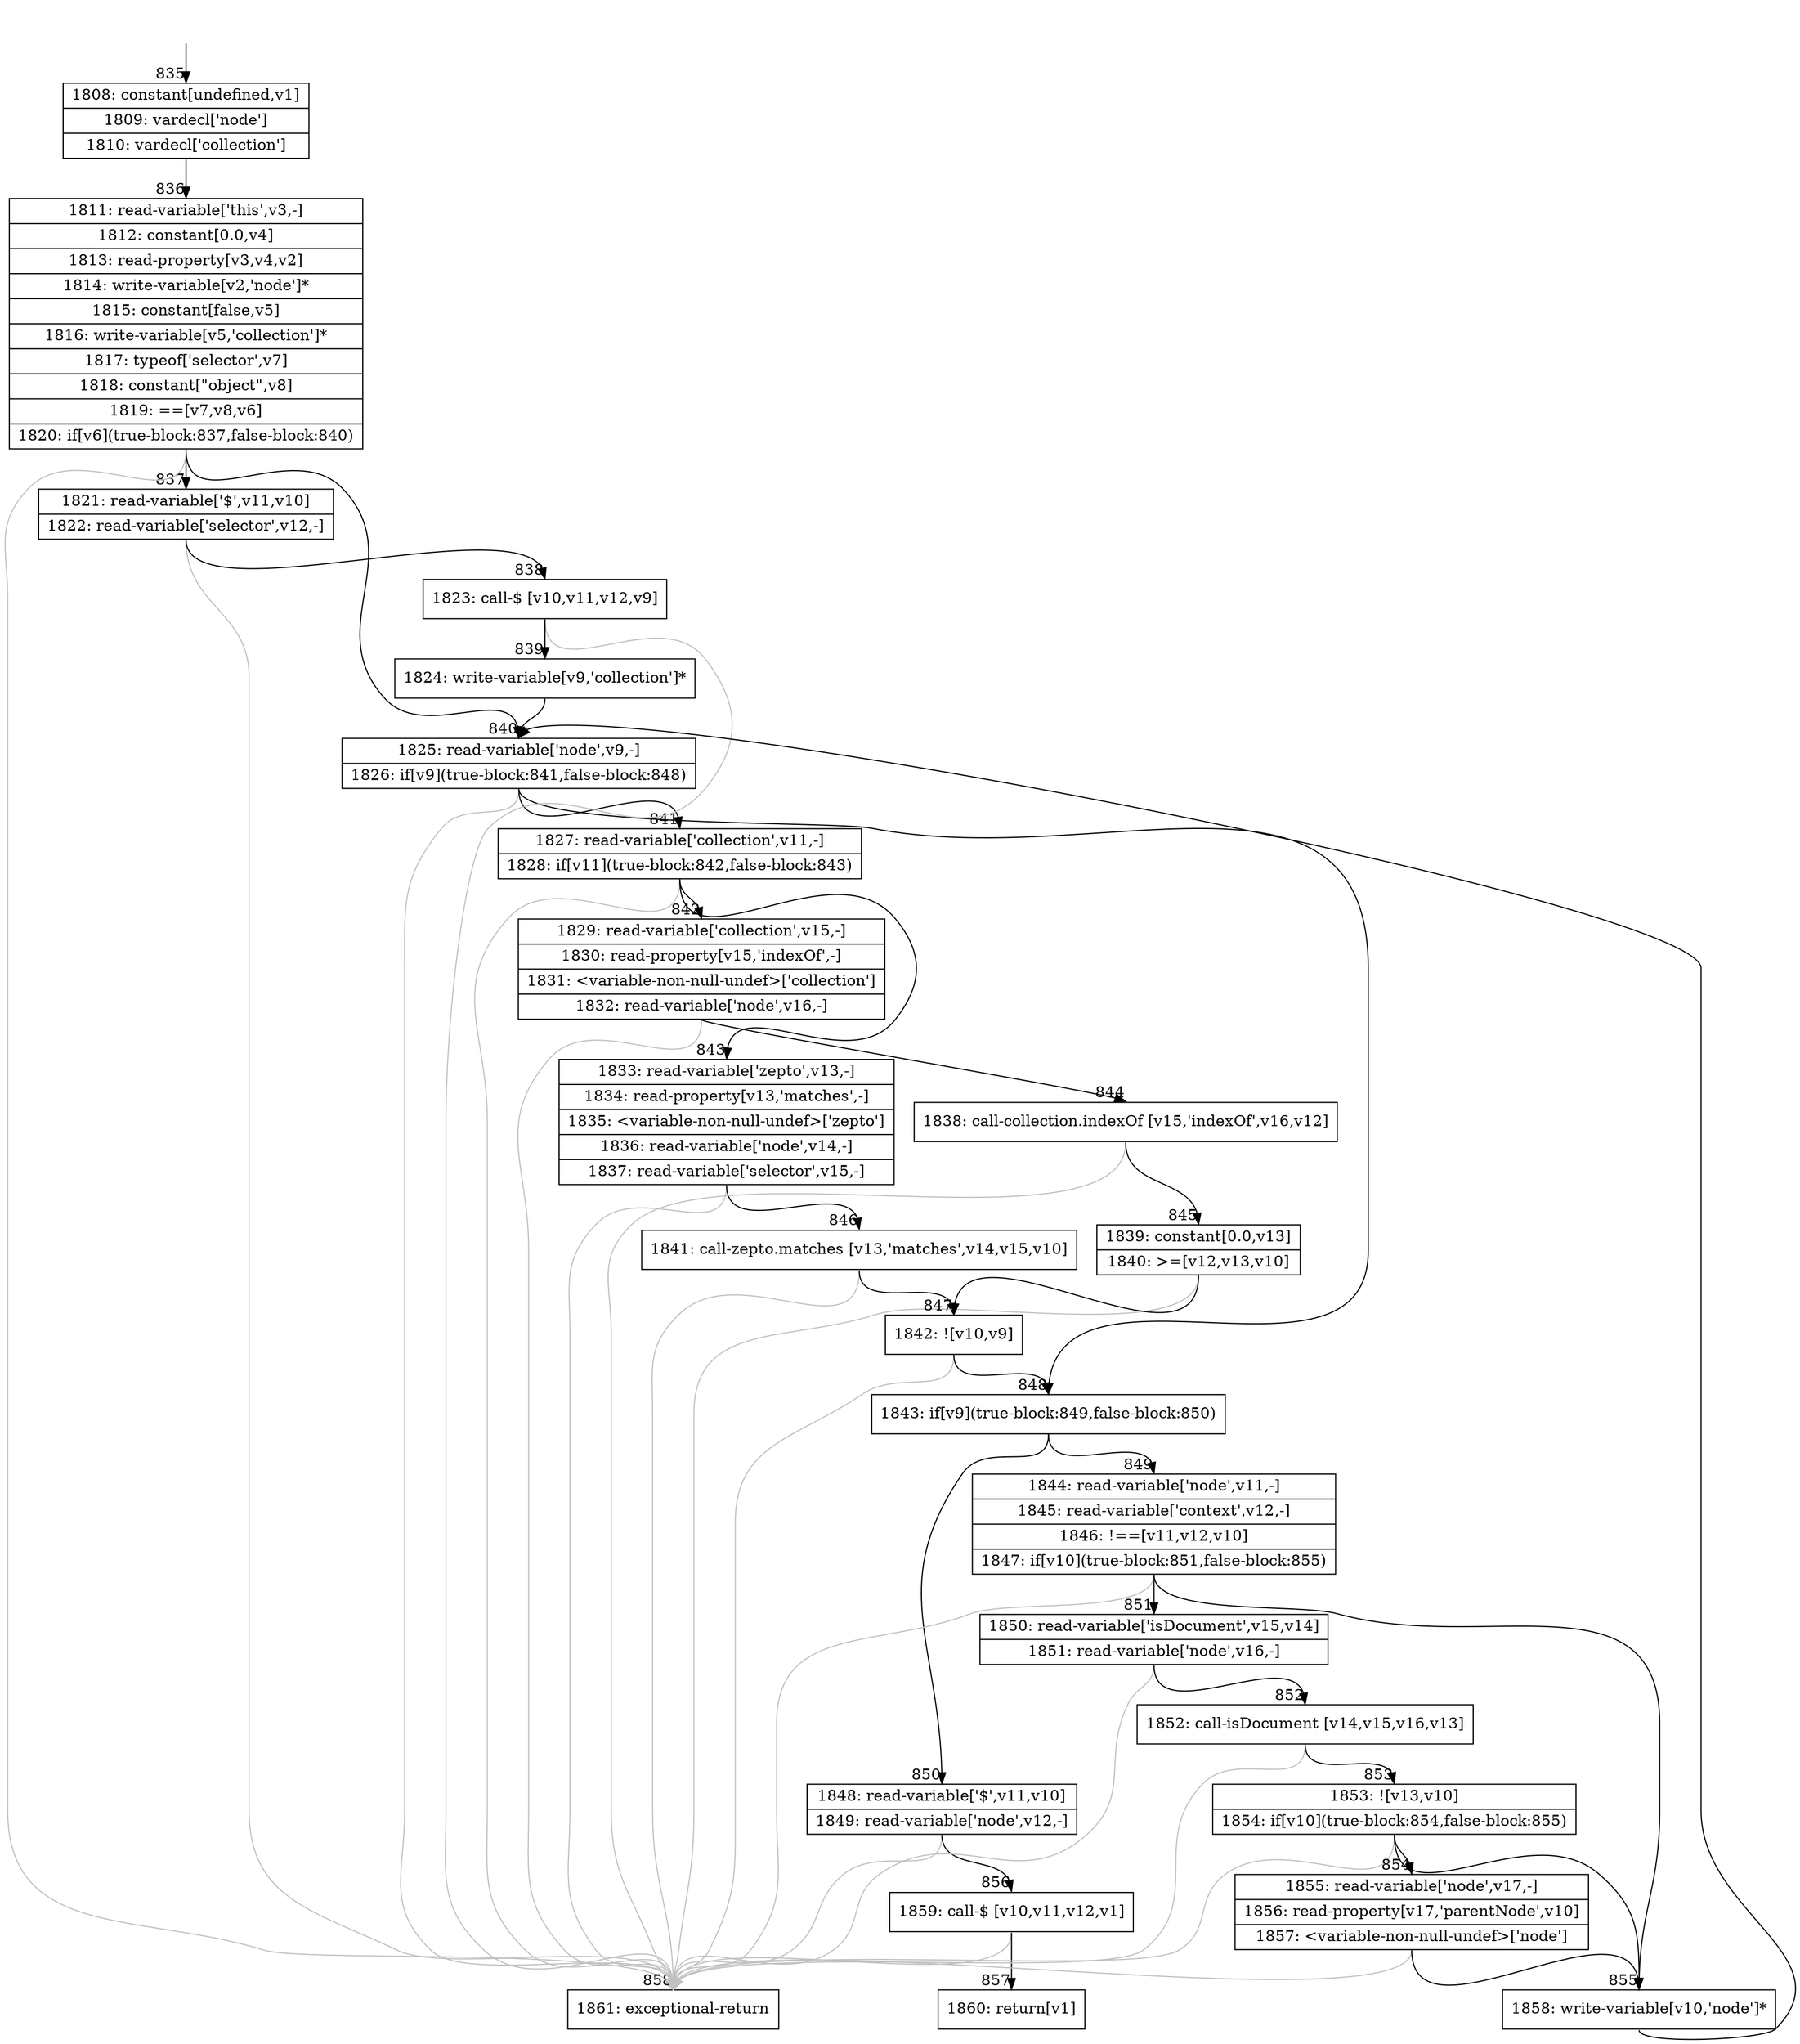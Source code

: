 digraph {
rankdir="TD"
BB_entry77[shape=none,label=""];
BB_entry77 -> BB835 [tailport=s, headport=n, headlabel="    835"]
BB835 [shape=record label="{1808: constant[undefined,v1]|1809: vardecl['node']|1810: vardecl['collection']}" ] 
BB835 -> BB836 [tailport=s, headport=n, headlabel="      836"]
BB836 [shape=record label="{1811: read-variable['this',v3,-]|1812: constant[0.0,v4]|1813: read-property[v3,v4,v2]|1814: write-variable[v2,'node']*|1815: constant[false,v5]|1816: write-variable[v5,'collection']*|1817: typeof['selector',v7]|1818: constant[\"object\",v8]|1819: ==[v7,v8,v6]|1820: if[v6](true-block:837,false-block:840)}" ] 
BB836 -> BB837 [tailport=s, headport=n, headlabel="      837"]
BB836 -> BB840 [tailport=s, headport=n, headlabel="      840"]
BB836 -> BB858 [tailport=s, headport=n, color=gray, headlabel="      858"]
BB837 [shape=record label="{1821: read-variable['$',v11,v10]|1822: read-variable['selector',v12,-]}" ] 
BB837 -> BB838 [tailport=s, headport=n, headlabel="      838"]
BB837 -> BB858 [tailport=s, headport=n, color=gray]
BB838 [shape=record label="{1823: call-$ [v10,v11,v12,v9]}" ] 
BB838 -> BB839 [tailport=s, headport=n, headlabel="      839"]
BB838 -> BB858 [tailport=s, headport=n, color=gray]
BB839 [shape=record label="{1824: write-variable[v9,'collection']*}" ] 
BB839 -> BB840 [tailport=s, headport=n]
BB840 [shape=record label="{1825: read-variable['node',v9,-]|1826: if[v9](true-block:841,false-block:848)}" ] 
BB840 -> BB848 [tailport=s, headport=n, headlabel="      848"]
BB840 -> BB841 [tailport=s, headport=n, headlabel="      841"]
BB840 -> BB858 [tailport=s, headport=n, color=gray]
BB841 [shape=record label="{1827: read-variable['collection',v11,-]|1828: if[v11](true-block:842,false-block:843)}" ] 
BB841 -> BB842 [tailport=s, headport=n, headlabel="      842"]
BB841 -> BB843 [tailport=s, headport=n, headlabel="      843"]
BB841 -> BB858 [tailport=s, headport=n, color=gray]
BB842 [shape=record label="{1829: read-variable['collection',v15,-]|1830: read-property[v15,'indexOf',-]|1831: \<variable-non-null-undef\>['collection']|1832: read-variable['node',v16,-]}" ] 
BB842 -> BB844 [tailport=s, headport=n, headlabel="      844"]
BB842 -> BB858 [tailport=s, headport=n, color=gray]
BB843 [shape=record label="{1833: read-variable['zepto',v13,-]|1834: read-property[v13,'matches',-]|1835: \<variable-non-null-undef\>['zepto']|1836: read-variable['node',v14,-]|1837: read-variable['selector',v15,-]}" ] 
BB843 -> BB846 [tailport=s, headport=n, headlabel="      846"]
BB843 -> BB858 [tailport=s, headport=n, color=gray]
BB844 [shape=record label="{1838: call-collection.indexOf [v15,'indexOf',v16,v12]}" ] 
BB844 -> BB845 [tailport=s, headport=n, headlabel="      845"]
BB844 -> BB858 [tailport=s, headport=n, color=gray]
BB845 [shape=record label="{1839: constant[0.0,v13]|1840: \>=[v12,v13,v10]}" ] 
BB845 -> BB847 [tailport=s, headport=n, headlabel="      847"]
BB845 -> BB858 [tailport=s, headport=n, color=gray]
BB846 [shape=record label="{1841: call-zepto.matches [v13,'matches',v14,v15,v10]}" ] 
BB846 -> BB847 [tailport=s, headport=n]
BB846 -> BB858 [tailport=s, headport=n, color=gray]
BB847 [shape=record label="{1842: ![v10,v9]}" ] 
BB847 -> BB848 [tailport=s, headport=n]
BB847 -> BB858 [tailport=s, headport=n, color=gray]
BB848 [shape=record label="{1843: if[v9](true-block:849,false-block:850)}" ] 
BB848 -> BB849 [tailport=s, headport=n, headlabel="      849"]
BB848 -> BB850 [tailport=s, headport=n, headlabel="      850"]
BB849 [shape=record label="{1844: read-variable['node',v11,-]|1845: read-variable['context',v12,-]|1846: !==[v11,v12,v10]|1847: if[v10](true-block:851,false-block:855)}" ] 
BB849 -> BB855 [tailport=s, headport=n, headlabel="      855"]
BB849 -> BB851 [tailport=s, headport=n, headlabel="      851"]
BB849 -> BB858 [tailport=s, headport=n, color=gray]
BB850 [shape=record label="{1848: read-variable['$',v11,v10]|1849: read-variable['node',v12,-]}" ] 
BB850 -> BB856 [tailport=s, headport=n, headlabel="      856"]
BB850 -> BB858 [tailport=s, headport=n, color=gray]
BB851 [shape=record label="{1850: read-variable['isDocument',v15,v14]|1851: read-variable['node',v16,-]}" ] 
BB851 -> BB852 [tailport=s, headport=n, headlabel="      852"]
BB851 -> BB858 [tailport=s, headport=n, color=gray]
BB852 [shape=record label="{1852: call-isDocument [v14,v15,v16,v13]}" ] 
BB852 -> BB853 [tailport=s, headport=n, headlabel="      853"]
BB852 -> BB858 [tailport=s, headport=n, color=gray]
BB853 [shape=record label="{1853: ![v13,v10]|1854: if[v10](true-block:854,false-block:855)}" ] 
BB853 -> BB855 [tailport=s, headport=n]
BB853 -> BB854 [tailport=s, headport=n, headlabel="      854"]
BB853 -> BB858 [tailport=s, headport=n, color=gray]
BB854 [shape=record label="{1855: read-variable['node',v17,-]|1856: read-property[v17,'parentNode',v10]|1857: \<variable-non-null-undef\>['node']}" ] 
BB854 -> BB855 [tailport=s, headport=n]
BB854 -> BB858 [tailport=s, headport=n, color=gray]
BB855 [shape=record label="{1858: write-variable[v10,'node']*}" ] 
BB855 -> BB840 [tailport=s, headport=n]
BB856 [shape=record label="{1859: call-$ [v10,v11,v12,v1]}" ] 
BB856 -> BB857 [tailport=s, headport=n, headlabel="      857"]
BB856 -> BB858 [tailport=s, headport=n, color=gray]
BB857 [shape=record label="{1860: return[v1]}" ] 
BB858 [shape=record label="{1861: exceptional-return}" ] 
//#$~ 495
}
